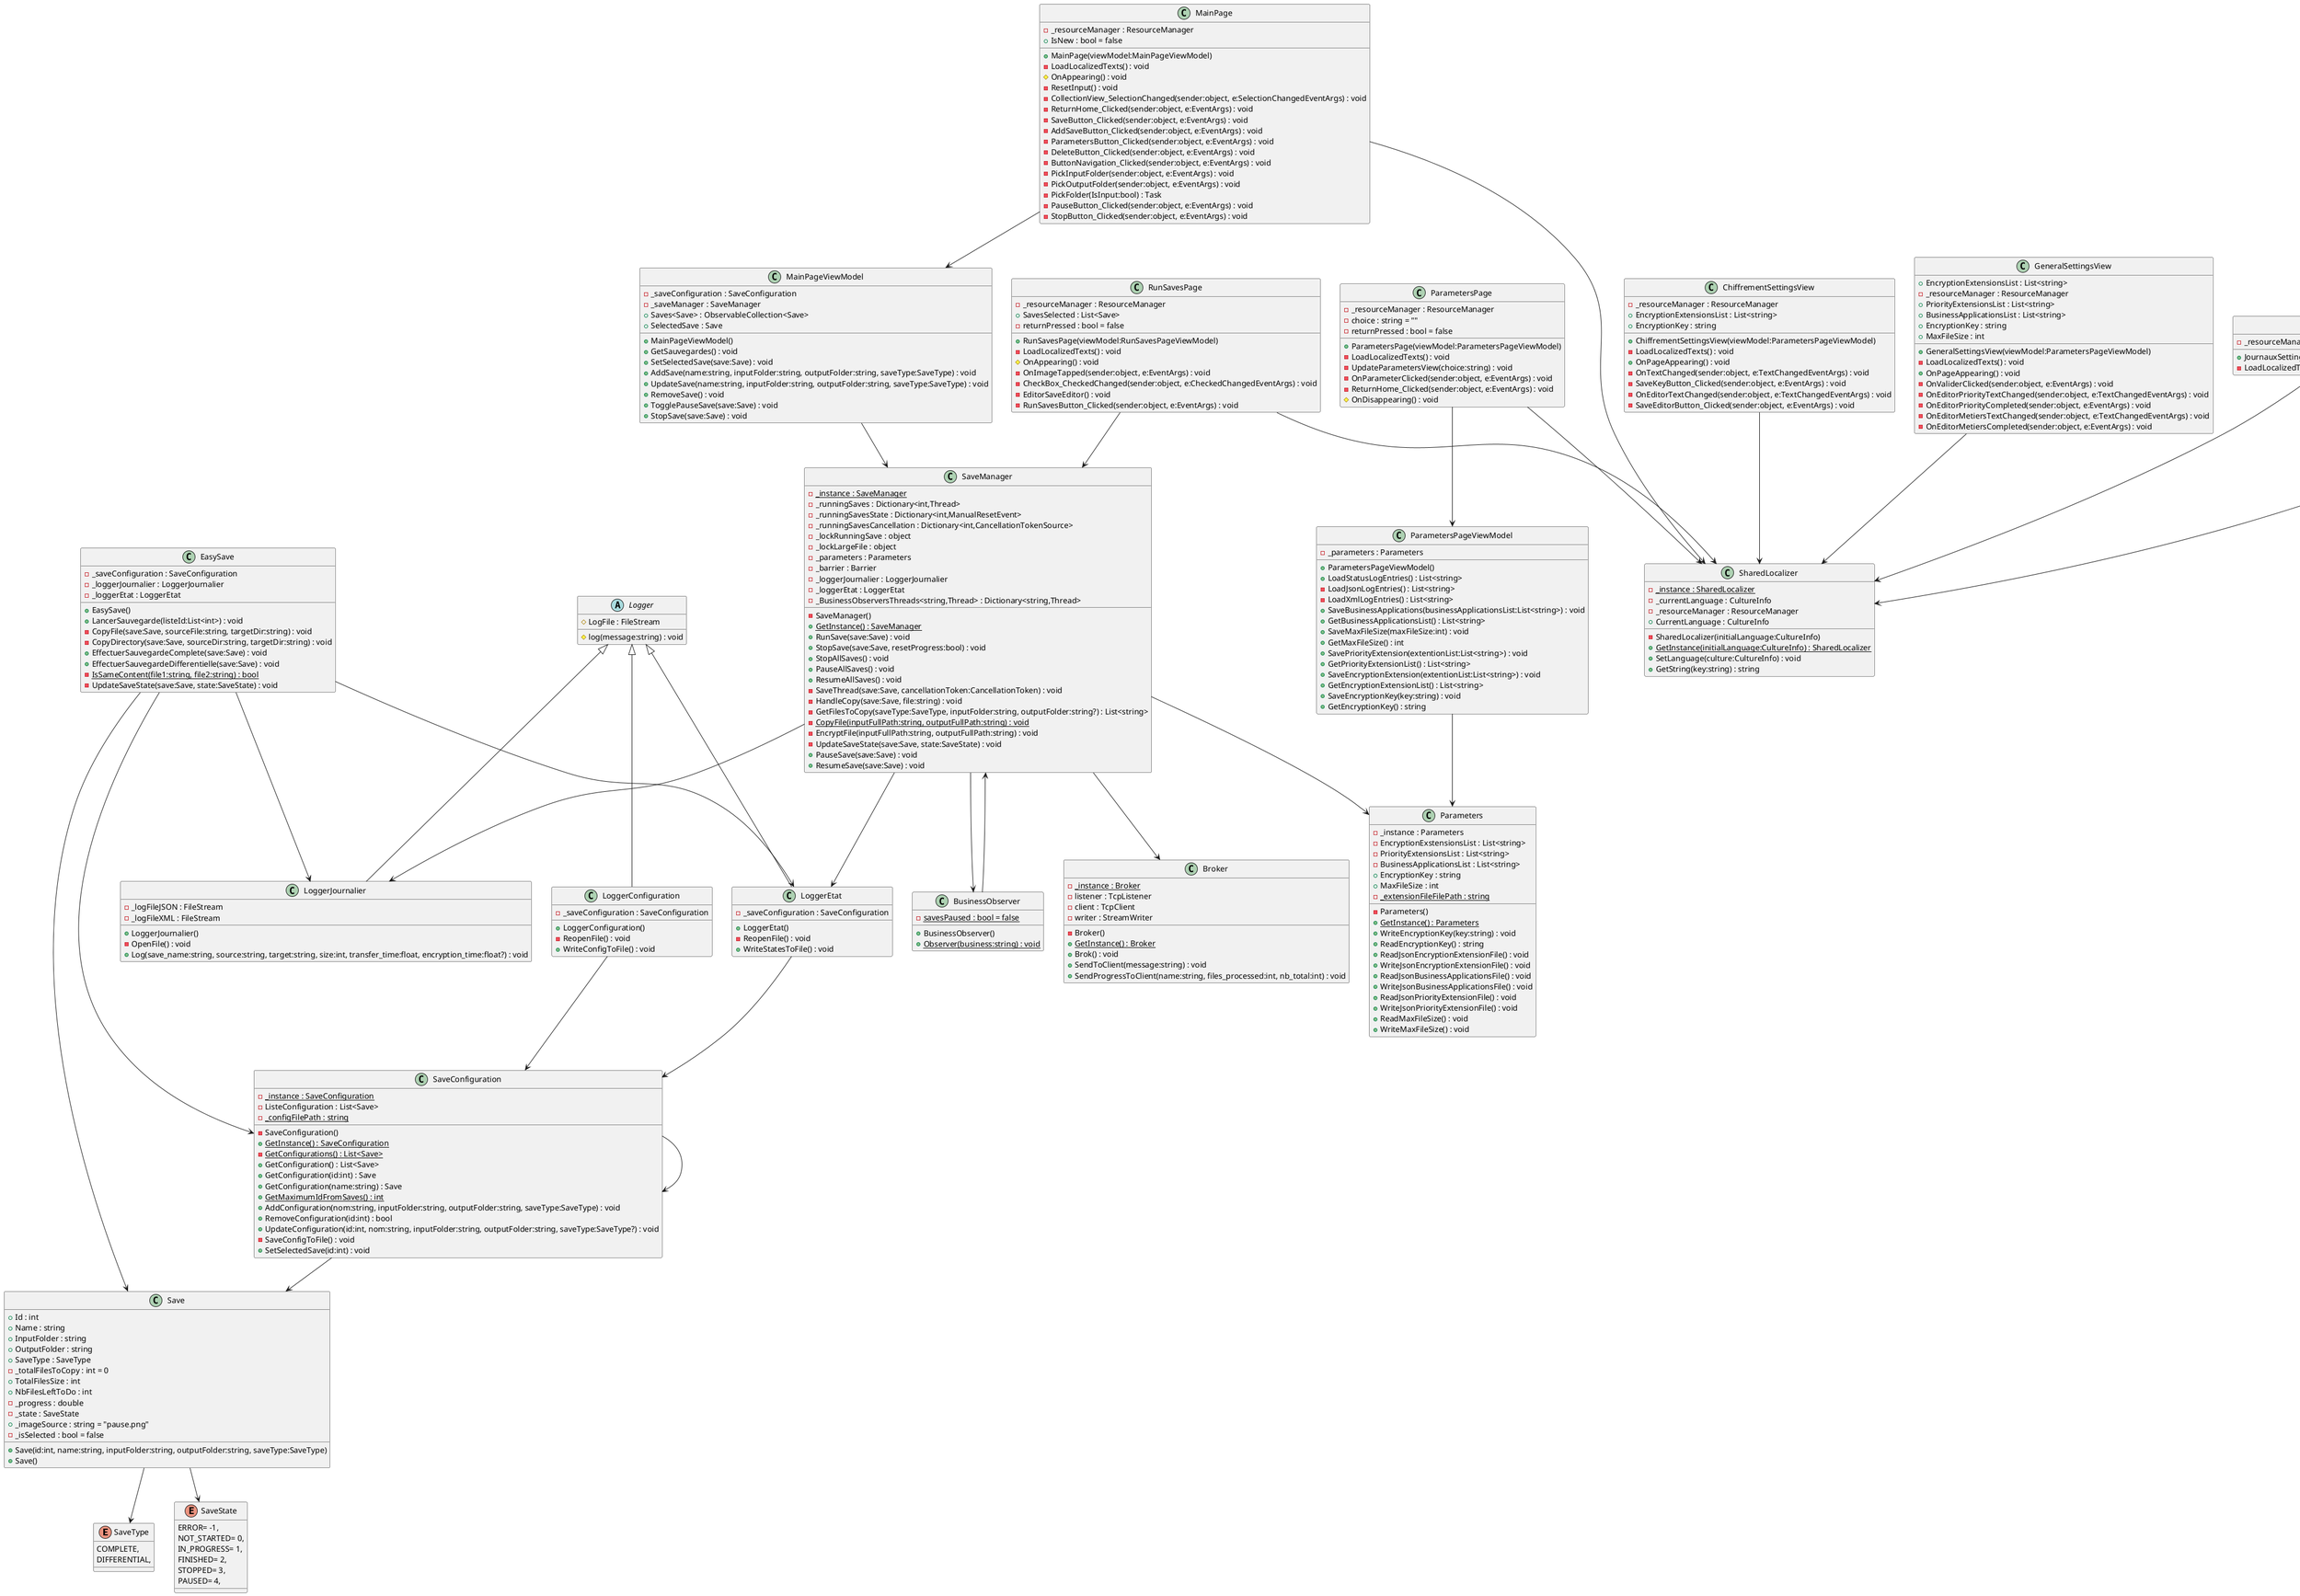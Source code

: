 @startuml Diagramme de classe UI
enum SaveType {
    COMPLETE,
    DIFFERENTIAL,
}
enum SaveState {
    ERROR= -1,
    NOT_STARTED= 0,
    IN_PROGRESS= 1,
    FINISHED= 2,
    STOPPED= 3,
    PAUSED= 4,
}

Save --> SaveType
Save --> SaveState
class Save {
    + Id : int
    + Name : string
    + InputFolder : string
    + OutputFolder : string
    + SaveType : SaveType
    - _totalFilesToCopy : int = 0
    + TotalFilesSize : int
    + NbFilesLeftToDo : int
    - _progress : double
    - _state : SaveState
    + _imageSource : string = "pause.png"
    - _isSelected : bool = false
    + Save(id:int, name:string, inputFolder:string, outputFolder:string, saveType:SaveType)
    + Save()
}

class Broker {
    - {static} _instance : Broker
    - listener : TcpListener
    - client : TcpClient
    - writer : StreamWriter
    - Broker()
    + {static} GetInstance() : Broker
    + Brok() : void
    + SendToClient(message:string) : void
    + SendProgressToClient(name:string, files_processed:int, nb_total:int) : void
}

BusinessObserver --> SaveManager
class BusinessObserver {
    - {static} savesPaused : bool = false
    + BusinessObserver()
    + {static} Observer(business:string) : void
}

EasySave --> Save
EasySave --> SaveConfiguration
EasySave --> LoggerJournalier
EasySave --> LoggerEtat
class EasySave {
    - _saveConfiguration : SaveConfiguration
    - _loggerJournalier : LoggerJournalier
    - _loggerEtat : LoggerEtat
    + EasySave()
    + LancerSauvegarde(listeId:List<int>) : void
    - CopyFile(save:Save, sourceFile:string, targetDir:string) : void
    - CopyDirectory(save:Save, sourceDir:string, targetDir:string) : void
    + EffectuerSauvegardeComplete(save:Save) : void
    + EffectuerSauvegardeDifferentielle(save:Save) : void
    - {static} IsSameContent(file1:string, file2:string) : bool
    - UpdateSaveState(save:Save, state:SaveState) : void
}

abstract class Logger {
    # LogFile : FileStream
    # log(message:string) : void
}

Logger <|-- LoggerJournalier
class LoggerJournalier {
    - _logFileJSON : FileStream
    - _logFileXML : FileStream
    + LoggerJournalier()
    - OpenFile() : void
    + Log(save_name:string, source:string, target:string, size:int, transfer_time:float, encryption_time:float?) : void
}

Logger <|-- LoggerEtat
LoggerEtat --> SaveConfiguration
class LoggerEtat {
    - _saveConfiguration : SaveConfiguration
    + LoggerEtat()
    - ReopenFile() : void
    + WriteStatesToFile() : void
}

Logger <|-- LoggerConfiguration
LoggerConfiguration --> SaveConfiguration
class LoggerConfiguration {
    - _saveConfiguration : SaveConfiguration
    + LoggerConfiguration()
    - ReopenFile() : void
    + WriteConfigToFile() : void
}

class Parameters {
    - _instance : Parameters
    - EncryptionExstensionsList : List<string>
    - PriorityExtensionsList : List<string>
    - BusinessApplicationsList : List<string>
    + EncryptionKey : string
    + MaxFileSize : int
    - {static} _extensionFileFilePath : string
    - Parameters()
    + {static} GetInstance() : Parameters
    + WriteEncryptionKey(key:string) : void
    + ReadEncryptionKey() : string
    + ReadJsonEncryptionExtensionFile() : void
    + WriteJsonEncryptionExtensionFile() : void
    + ReadJsonBusinessApplicationsFile() : void
    + WriteJsonBusinessApplicationsFile() : void
    + ReadJsonPriorityExtensionFile() : void
    + WriteJsonPriorityExtensionFile() : void
    + ReadMaxFileSize() : void
    + WriteMaxFileSize() : void
}

SaveConfiguration --> Save
SaveConfiguration --> SaveConfiguration
class SaveConfiguration {
    - {static} _instance : SaveConfiguration
    - ListeConfiguration : List<Save>
    - {static} _configFilePath : string
    - SaveConfiguration()
    + {static} GetInstance() : SaveConfiguration
    - {static} GetConfigurations() : List<Save>
    + GetConfiguration() : List<Save>
    + GetConfiguration(id:int) : Save
    + GetConfiguration(name:string) : Save
    + {static} GetMaximumIdFromSaves() : int
    + AddConfiguration(nom:string, inputFolder:string, outputFolder:string, saveType:SaveType) : void
    + RemoveConfiguration(id:int) : bool
    + UpdateConfiguration(id:int, nom:string, inputFolder:string, outputFolder:string, saveType:SaveType?) : void
    - SaveConfigToFile() : void
    + SetSelectedSave(id:int) : void
}

SaveManager --> BusinessObserver
SaveManager --> LoggerJournalier
SaveManager --> LoggerEtat
SaveManager --> Parameters
SaveManager --> Broker
class SaveManager {
    - {static} _instance : SaveManager
    - _runningSaves : Dictionary<int,Thread>
    - _runningSavesState : Dictionary<int,ManualResetEvent>
    - _runningSavesCancellation : Dictionary<int,CancellationTokenSource>
    - _lockRunningSave : object
    - _lockLargeFile : object
    - _parameters : Parameters
    - _barrier : Barrier
    - _loggerJournalier : LoggerJournalier
    - _loggerEtat : LoggerEtat
    - _BusinessObserversThreads<string,Thread> : Dictionary<string,Thread>
    - SaveManager()
    + {static} GetInstance() : SaveManager
    + RunSave(save:Save) : void
    + StopSave(save:Save, resetProgress:bool) : void
    + StopAllSaves() : void
    + PauseAllSaves() : void
    + ResumeAllSaves() : void
    - SaveThread(save:Save, cancellationToken:CancellationToken) : void
    - HandleCopy(save:Save, file:string) : void
    - GetFilesToCopy(saveType:SaveType, inputFolder:string, outputFolder:string?) : List<string>
    - {static} CopyFile(inputFullPath:string, outputFullPath:string) : void
    - EncryptFile(inputFullPath:string, outputFullPath:string) : void
    - UpdateSaveState(save:Save, state:SaveState) : void
    + PauseSave(save:Save) : void
    + ResumeSave(save:Save) : void
}

class SharedLocalizer {
    - {static} _instance : SharedLocalizer
    - _currentLanguage : CultureInfo
    - _resourceManager : ResourceManager
    + CurrentLanguage : CultureInfo
    - SharedLocalizer(initialLanguage:CultureInfo)
    + {static} GetInstance(initialLanguage:CultureInfo) : SharedLocalizer
    + SetLanguage(culture:CultureInfo) : void
    + GetString(key:string) : string
}

ChiffrementSettingsView --> SharedLocalizer
class ChiffrementSettingsView {
    - _resourceManager : ResourceManager
    + EncryptionExtensionsList : List<string>
    + EncryptionKey : string
    + ChiffrementSettingsView(viewModel:ParametersPageViewModel)
    - LoadLocalizedTexts() : void
    + OnPageAppearing() : void
    - OnTextChanged(sender:object, e:TextChangedEventArgs) : void
    - SaveKeyButton_Clicked(sender:object, e:EventArgs) : void
    - OnEditorTextChanged(sender:object, e:TextChangedEventArgs) : void
    - SaveEditorButton_Clicked(sender:object, e:EventArgs) : void
}

GeneralSettingsView --> SharedLocalizer
class GeneralSettingsView {
    + EncryptionExtensionsList : List<string>
    - _resourceManager : ResourceManager
    + PriorityExtensionsList : List<string>
    + BusinessApplicationsList : List<string>
    + EncryptionKey : string
    + MaxFileSize : int
    + GeneralSettingsView(viewModel:ParametersPageViewModel)
    - LoadLocalizedTexts() : void
    + OnPageAppearing() : void
    - OnValiderClicked(sender:object, e:EventArgs) : void
    - OnEditorPriorityTextChanged(sender:object, e:TextChangedEventArgs) : void
    - OnEditorPriorityCompleted(sender:object, e:EventArgs) : void
    - OnEditorMetiersTextChanged(sender:object, e:TextChangedEventArgs) : void
    - OnEditorMetiersCompleted(sender:object, e:EventArgs) : void
}

JournauxSettingsView --> SharedLocalizer
class JournauxSettingsView {
    - _resourceManager : ResourceManager
    + JournauxSettingsView(viewModel:ParametersPageViewModel)
    - LoadLocalizedTexts() : void
}

LanguesSettingsView --> SharedLocalizer
class LanguesSettingsView {
    - _resourceManager : ResourceManager
    + LanguesSettingsView()
    - LoadLocalizedTexts() : void
    - ValidateButton_Clicked(sender:object, e:EventArgs) : void
}

RunSavesPage --> SaveManager
RunSavesPage --> SharedLocalizer
class RunSavesPage {
    - _resourceManager : ResourceManager
    + SavesSelected : List<Save>
    - returnPressed : bool = false
    + RunSavesPage(viewModel:RunSavesPageViewModel)
    - LoadLocalizedTexts() : void
    # OnAppearing() : void
    - OnImageTapped(sender:object, e:EventArgs) : void
    - CheckBox_CheckedChanged(sender:object, e:CheckedChangedEventArgs) : void
    - EditorSaveEditor() : void
    - RunSavesButton_Clicked(sender:object, e:EventArgs) : void
}

MainPage --> MainPageViewModel
MainPage --> SharedLocalizer
class MainPage {
    - _resourceManager : ResourceManager
    + IsNew : bool = false
    + MainPage(viewModel:MainPageViewModel)
    - LoadLocalizedTexts() : void
    # OnAppearing() : void
    - ResetInput() : void
    - CollectionView_SelectionChanged(sender:object, e:SelectionChangedEventArgs) : void
    - ReturnHome_Clicked(sender:object, e:EventArgs) : void
    - SaveButton_Clicked(sender:object, e:EventArgs) : void
    - AddSaveButton_Clicked(sender:object, e:EventArgs) : void
    - ParametersButton_Clicked(sender:object, e:EventArgs) : void
    - DeleteButton_Clicked(sender:object, e:EventArgs) : void
    - ButtonNavigation_Clicked(sender:object, e:EventArgs) : void
    - PickInputFolder(sender:object, e:EventArgs) : void
    - PickOutputFolder(sender:object, e:EventArgs) : void
    - PickFolder(IsInput:bool) : Task
    - PauseButton_Clicked(sender:object, e:EventArgs) : void
    - StopButton_Clicked(sender:object, e:EventArgs) : void
}

MainPageViewModel --> SaveManager
class MainPageViewModel {
    - _saveConfiguration : SaveConfiguration
    - _saveManager : SaveManager
    + Saves<Save> : ObservableCollection<Save>
    + SelectedSave : Save
    + MainPageViewModel()
    + GetSauvegardes() : void
    + SetSelectedSave(save:Save) : void
    + AddSave(name:string, inputFolder:string, outputFolder:string, saveType:SaveType) : void
    + UpdateSave(name:string, inputFolder:string, outputFolder:string, saveType:SaveType) : void
    + RemoveSave() : void
    + TogglePauseSave(save:Save) : void
    + StopSave(save:Save) : void
}

ParametersPage --> ParametersPageViewModel
ParametersPage --> SharedLocalizer
class ParametersPage {
    - _resourceManager : ResourceManager
    - choice : string = ""
    - returnPressed : bool = false
    + ParametersPage(viewModel:ParametersPageViewModel)
    - LoadLocalizedTexts() : void
    - UpdateParametersView(choice:string) : void
    - OnParameterClicked(sender:object, e:EventArgs) : void
    - ReturnHome_Clicked(sender:object, e:EventArgs) : void
    # OnDisappearing() : void
}

ParametersPageViewModel --> Parameters
class ParametersPageViewModel {
    - _parameters : Parameters
    + ParametersPageViewModel()
    + LoadStatusLogEntries() : List<string>
    - LoadJsonLogEntries() : List<string>
    - LoadXmlLogEntries() : List<string>
    + SaveBusinessApplications(businessApplicationsList:List<string>) : void
    + GetBusinessApplicationsList() : List<string>
    + SaveMaxFileSize(maxFileSize:int) : void
    + GetMaxFileSize() : int
    + SavePriorityExtension(extentionList:List<string>) : void
    + GetPriorityExtensionList() : List<string>
    + SaveEncryptionExtension(extentionList:List<string>) : void
    + GetEncryptionExtensionList() : List<string>
    + SaveEncryptionKey(key:string) : void
    + GetEncryptionKey() : string
}
@enduml